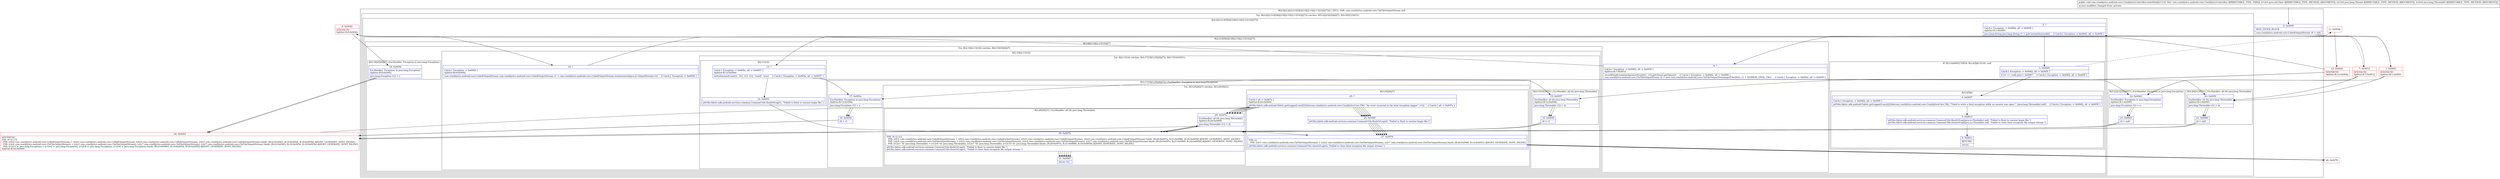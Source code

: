 digraph "CFG forcom.crashlytics.android.core.CrashlyticsController.writeFatal(Ljava\/util\/Date;Ljava\/lang\/Thread;Ljava\/lang\/Throwable;)V" {
subgraph cluster_Region_96814876 {
label = "R(2:0|(2:2|(2:(3:4|5|6)|(3:8|(2:10|(2:13|14))|27)))) | DECL_VAR: com.crashlytics.android.core.ClsFileOutputStream null\l";
node [shape=record,color=blue];
Node_0 [shape=record,label="{0\:\ 0x0000|MTH_ENTER_BLOCK\l|com.crashlytics.android.core.CodedOutputStream r0 = null\l}"];
subgraph cluster_TryCatchRegion_1803219707 {
label = "Try: R(2:2|(2:(3:4|5|6)|(3:8|(2:10|(2:13|14))|27))) catches: R(5:22|23|25|26|27), R(4:20|21|30|31)";
node [shape=record,color=blue];
subgraph cluster_Region_1176517870 {
label = "R(2:2|(2:(3:4|5|6)|(3:8|(2:10|(2:13|14))|27)))";
node [shape=record,color=blue];
Node_2 [shape=record,label="{2\:\ ?|Catch:\{ Exception \-\> 0x0062, all \-\> 0x005f \}\lSplitter:B:1:0x0001\l|java.lang.String java.lang.String r1 = getCurrentSessionId()     \/\/ Catch:\{ Exception \-\> 0x0062, all \-\> 0x005f \}\l}"];
subgraph cluster_Region_695483267 {
label = "R(2:(3:4|5|6)|(3:8|(2:10|(2:13|14))|27))";
node [shape=record,color=blue];
subgraph cluster_IfRegion_251346918 {
label = "IF [B:3:0x0005] THEN: R(3:4|5|6) ELSE: null";
node [shape=record,color=blue];
Node_3 [shape=record,label="{3\:\ 0x0005|Catch:\{ Exception \-\> 0x0062, all \-\> 0x005f \}\l|if (r1 == null) goto L_0x0007     \/\/ Catch:\{ Exception \-\> 0x0062, all \-\> 0x005f \}\l}"];
subgraph cluster_Region_1812967257 {
label = "R(3:4|5|6)";
node [shape=record,color=blue];
Node_4 [shape=record,label="{4\:\ 0x0007|Catch:\{ Exception \-\> 0x0062, all \-\> 0x005f \}\l|p018io.fabric.sdk.android.Fabric.getLogger().mo22224e(com.crashlytics.android.core.CrashlyticsCore.TAG, \"Tried to write a fatal exception while no session was open.\", (java.lang.Throwable) null)     \/\/ Catch:\{ Exception \-\> 0x0062, all \-\> 0x005f \}\l}"];
Node_5 [shape=record,label="{5\:\ 0x0012|p018io.fabric.sdk.android.services.common.CommonUtils.flushOrLog((java.io.Flushable) null, \"Failed to flush to session begin file.\")\lp018io.fabric.sdk.android.services.common.CommonUtils.closeOrLog((java.io.Closeable) null, \"Failed to close fatal exception file output stream.\")\l}"];
Node_6 [shape=record,label="{6\:\ 0x001c|RETURN\l|return\l}"];
}
}
subgraph cluster_Region_2015059512 {
label = "R(3:8|(2:10|(2:13|14))|27)";
node [shape=record,color=blue];
Node_8 [shape=record,label="{8\:\ ?|Catch:\{ Exception \-\> 0x0062, all \-\> 0x005f \}\lSplitter:B:7:0x001d\l|recordFatalExceptionAnswersEvent(r1, r14.getClass().getName())     \/\/ Catch:\{ Exception \-\> 0x0062, all \-\> 0x005f \}\lcom.crashlytics.android.core.ClsFileOutputStream r2 = new com.crashlytics.android.core.ClsFileOutputStream(getFilesDir(), r1 + SESSION_FATAL_TAG)     \/\/ Catch:\{ Exception \-\> 0x0062, all \-\> 0x005f \}\l}"];
subgraph cluster_TryCatchRegion_1846348971 {
label = "Try: R(2:10|(2:13|14)) catches: R(4:19|25|26|27)";
node [shape=record,color=blue];
subgraph cluster_Region_1914386926 {
label = "R(2:10|(2:13|14))";
node [shape=record,color=blue];
Node_10 [shape=record,label="{10\:\ ?|Catch:\{ Exception \-\> 0x005d \}\lSplitter:B:9:0x0042\l|com.crashlytics.android.core.CodedOutputStream com.crashlytics.android.core.CodedOutputStream r1 = com.crashlytics.android.core.CodedOutputStream.newInstance((java.io.OutputStream) r2)     \/\/ Catch:\{ Exception \-\> 0x005d \}\l}"];
subgraph cluster_TryCatchRegion_1390200507 {
label = "Try: R(2:13|14) catches: R(3:17|18|(3:25|26|27)), R(4:15|16|30|31)";
node [shape=record,color=blue];
subgraph cluster_Region_1356022539 {
label = "R(2:13|14)";
node [shape=record,color=blue];
Node_13 [shape=record,label="{13\:\ ?|Catch:\{ Exception \-\> 0x005a, all \-\> 0x0057 \}\lSplitter:B:12:0x004e\l|writeSessionEvent(r1, r12, r13, r14, \"crash\", true)     \/\/ Catch:\{ Exception \-\> 0x005a, all \-\> 0x0057 \}\l}"];
Node_14 [shape=record,label="{14\:\ 0x0051|p018io.fabric.sdk.android.services.common.CommonUtils.flushOrLog(r1, \"Failed to flush to session begin file.\")\l}"];
}
subgraph cluster_Region_1727064345 {
label = "R(3:17|18|(3:25|26|27)) | ExcHandler: Exception (e java.lang.Exception)\l";
node [shape=record,color=blue];
Node_17 [shape=record,label="{17\:\ 0x005a|ExcHandler: Exception (e java.lang.Exception)\lSplitter:B:12:0x004e\l|java.lang.Exception r12 = e\l}"];
Node_18 [shape=record,label="{18\:\ 0x005b|r0 = r1\l}"];
subgraph cluster_TryCatchRegion_1526482752 {
label = "Try: R(3:25|26|27) catches: R(3:29|30|31)";
node [shape=record,color=blue];
subgraph cluster_Region_1048580269 {
label = "R(3:25|26|27)";
node [shape=record,color=blue];
Node_25 [shape=record,label="{25\:\ ?|Catch:\{ all \-\> 0x007a \}\lSplitter:B:24:0x0064\l|p018io.fabric.sdk.android.Fabric.getLogger().mo22224e(com.crashlytics.android.core.CrashlyticsCore.TAG, \"An error occurred in the fatal exception logger\", r12)     \/\/ Catch:\{ all \-\> 0x007a \}\l}"];
Node_26 [shape=record,label="{26\:\ 0x006f|p018io.fabric.sdk.android.services.common.CommonUtils.flushOrLog(r0, \"Failed to flush to session begin file.\")\l}"];
Node_27 [shape=record,label="{27\:\ 0x0074|PHI: r2 \l  PHI: (r2v1 com.crashlytics.android.core.ClsFileOutputStream) = (r2v2 com.crashlytics.android.core.ClsFileOutputStream), (r2v7 com.crashlytics.android.core.ClsFileOutputStream) binds: [B:26:0x006f, B:14:0x0051] A[DONT_GENERATE, DONT_INLINE]\l|p018io.fabric.sdk.android.services.common.CommonUtils.closeOrLog(r2, \"Failed to close fatal exception file output stream.\")\l}"];
}
subgraph cluster_Region_1888208580 {
label = "R(3:29|30|31) | ExcHandler: all (th java.lang.Throwable)\l";
node [shape=record,color=blue];
Node_29 [shape=record,label="{29\:\ 0x007a|ExcHandler: all (th java.lang.Throwable)\lSplitter:B:24:0x0064\l|java.lang.Throwable r12 = th\l}"];
Node_30 [shape=record,label="{30\:\ 0x007b|PHI: r0 r2 r12 \l  PHI: (r0v1 com.crashlytics.android.core.CodedOutputStream) = (r0v2 com.crashlytics.android.core.CodedOutputStream), (r0v0 com.crashlytics.android.core.CodedOutputStream), (r0v4 com.crashlytics.android.core.CodedOutputStream) binds: [B:29:0x007a, B:21:0x0060, B:16:0x0058] A[DONT_GENERATE, DONT_INLINE]\l  PHI: (r2v0 com.crashlytics.android.core.ClsFileOutputStream) = (r2v2 com.crashlytics.android.core.ClsFileOutputStream), (r2v4 com.crashlytics.android.core.ClsFileOutputStream), (r2v7 com.crashlytics.android.core.ClsFileOutputStream) binds: [B:29:0x007a, B:21:0x0060, B:16:0x0058] A[DONT_GENERATE, DONT_INLINE]\l  PHI: (r12v1 'th' java.lang.Throwable) = (r12v4 'th' java.lang.Throwable), (r12v7 'th' java.lang.Throwable), (r12v10 'th' java.lang.Throwable) binds: [B:29:0x007a, B:21:0x0060, B:16:0x0058] A[DONT_GENERATE, DONT_INLINE]\l|p018io.fabric.sdk.android.services.common.CommonUtils.flushOrLog(r0, \"Failed to flush to session begin file.\")\lp018io.fabric.sdk.android.services.common.CommonUtils.closeOrLog(r2, \"Failed to close fatal exception file output stream.\")\l}"];
Node_31 [shape=record,label="{31\:\ 0x0085|throw r12\l}"];
}
}
}
subgraph cluster_Region_1610839340 {
label = "R(4:15|16|30|31) | ExcHandler: all (th java.lang.Throwable)\l";
node [shape=record,color=blue];
Node_15 [shape=record,label="{15\:\ 0x0057|ExcHandler: all (th java.lang.Throwable)\lSplitter:B:12:0x004e\l|java.lang.Throwable r12 = th\l}"];
Node_16 [shape=record,label="{16\:\ 0x0058|r0 = r1\l}"];
Node_30 [shape=record,label="{30\:\ 0x007b|PHI: r0 r2 r12 \l  PHI: (r0v1 com.crashlytics.android.core.CodedOutputStream) = (r0v2 com.crashlytics.android.core.CodedOutputStream), (r0v0 com.crashlytics.android.core.CodedOutputStream), (r0v4 com.crashlytics.android.core.CodedOutputStream) binds: [B:29:0x007a, B:21:0x0060, B:16:0x0058] A[DONT_GENERATE, DONT_INLINE]\l  PHI: (r2v0 com.crashlytics.android.core.ClsFileOutputStream) = (r2v2 com.crashlytics.android.core.ClsFileOutputStream), (r2v4 com.crashlytics.android.core.ClsFileOutputStream), (r2v7 com.crashlytics.android.core.ClsFileOutputStream) binds: [B:29:0x007a, B:21:0x0060, B:16:0x0058] A[DONT_GENERATE, DONT_INLINE]\l  PHI: (r12v1 'th' java.lang.Throwable) = (r12v4 'th' java.lang.Throwable), (r12v7 'th' java.lang.Throwable), (r12v10 'th' java.lang.Throwable) binds: [B:29:0x007a, B:21:0x0060, B:16:0x0058] A[DONT_GENERATE, DONT_INLINE]\l|p018io.fabric.sdk.android.services.common.CommonUtils.flushOrLog(r0, \"Failed to flush to session begin file.\")\lp018io.fabric.sdk.android.services.common.CommonUtils.closeOrLog(r2, \"Failed to close fatal exception file output stream.\")\l}"];
Node_31 [shape=record,label="{31\:\ 0x0085|throw r12\l}"];
}
}
}
subgraph cluster_Region_1171368004 {
label = "R(4:19|25|26|27) | ExcHandler: Exception (e java.lang.Exception)\l";
node [shape=record,color=blue];
Node_19 [shape=record,label="{19\:\ 0x005d|ExcHandler: Exception (e java.lang.Exception)\lSplitter:B:9:0x0042\l|java.lang.Exception r12 = e\l}"];
Node_25 [shape=record,label="{25\:\ ?|Catch:\{ all \-\> 0x007a \}\lSplitter:B:24:0x0064\l|p018io.fabric.sdk.android.Fabric.getLogger().mo22224e(com.crashlytics.android.core.CrashlyticsCore.TAG, \"An error occurred in the fatal exception logger\", r12)     \/\/ Catch:\{ all \-\> 0x007a \}\l}"];
Node_26 [shape=record,label="{26\:\ 0x006f|p018io.fabric.sdk.android.services.common.CommonUtils.flushOrLog(r0, \"Failed to flush to session begin file.\")\l}"];
Node_27 [shape=record,label="{27\:\ 0x0074|PHI: r2 \l  PHI: (r2v1 com.crashlytics.android.core.ClsFileOutputStream) = (r2v2 com.crashlytics.android.core.ClsFileOutputStream), (r2v7 com.crashlytics.android.core.ClsFileOutputStream) binds: [B:26:0x006f, B:14:0x0051] A[DONT_GENERATE, DONT_INLINE]\l|p018io.fabric.sdk.android.services.common.CommonUtils.closeOrLog(r2, \"Failed to close fatal exception file output stream.\")\l}"];
}
}
Node_27 [shape=record,label="{27\:\ 0x0074|PHI: r2 \l  PHI: (r2v1 com.crashlytics.android.core.ClsFileOutputStream) = (r2v2 com.crashlytics.android.core.ClsFileOutputStream), (r2v7 com.crashlytics.android.core.ClsFileOutputStream) binds: [B:26:0x006f, B:14:0x0051] A[DONT_GENERATE, DONT_INLINE]\l|p018io.fabric.sdk.android.services.common.CommonUtils.closeOrLog(r2, \"Failed to close fatal exception file output stream.\")\l}"];
}
}
}
subgraph cluster_Region_1799547868 {
label = "R(5:22|23|25|26|27) | ExcHandler: Exception (e java.lang.Exception)\l";
node [shape=record,color=blue];
Node_22 [shape=record,label="{22\:\ 0x0062|ExcHandler: Exception (e java.lang.Exception)\lSplitter:B:1:0x0001\l|java.lang.Exception r12 = e\l}"];
Node_23 [shape=record,label="{23\:\ 0x0063|r2 = null\l}"];
Node_25 [shape=record,label="{25\:\ ?|Catch:\{ all \-\> 0x007a \}\lSplitter:B:24:0x0064\l|p018io.fabric.sdk.android.Fabric.getLogger().mo22224e(com.crashlytics.android.core.CrashlyticsCore.TAG, \"An error occurred in the fatal exception logger\", r12)     \/\/ Catch:\{ all \-\> 0x007a \}\l}"];
Node_26 [shape=record,label="{26\:\ 0x006f|p018io.fabric.sdk.android.services.common.CommonUtils.flushOrLog(r0, \"Failed to flush to session begin file.\")\l}"];
Node_27 [shape=record,label="{27\:\ 0x0074|PHI: r2 \l  PHI: (r2v1 com.crashlytics.android.core.ClsFileOutputStream) = (r2v2 com.crashlytics.android.core.ClsFileOutputStream), (r2v7 com.crashlytics.android.core.ClsFileOutputStream) binds: [B:26:0x006f, B:14:0x0051] A[DONT_GENERATE, DONT_INLINE]\l|p018io.fabric.sdk.android.services.common.CommonUtils.closeOrLog(r2, \"Failed to close fatal exception file output stream.\")\l}"];
}
subgraph cluster_Region_1608094318 {
label = "R(4:20|21|30|31) | ExcHandler: all (th java.lang.Throwable)\l";
node [shape=record,color=blue];
Node_20 [shape=record,label="{20\:\ 0x005f|ExcHandler: all (th java.lang.Throwable)\lSplitter:B:1:0x0001\l|java.lang.Throwable r12 = th\l}"];
Node_21 [shape=record,label="{21\:\ 0x0060|r2 = null\l}"];
Node_30 [shape=record,label="{30\:\ 0x007b|PHI: r0 r2 r12 \l  PHI: (r0v1 com.crashlytics.android.core.CodedOutputStream) = (r0v2 com.crashlytics.android.core.CodedOutputStream), (r0v0 com.crashlytics.android.core.CodedOutputStream), (r0v4 com.crashlytics.android.core.CodedOutputStream) binds: [B:29:0x007a, B:21:0x0060, B:16:0x0058] A[DONT_GENERATE, DONT_INLINE]\l  PHI: (r2v0 com.crashlytics.android.core.ClsFileOutputStream) = (r2v2 com.crashlytics.android.core.ClsFileOutputStream), (r2v4 com.crashlytics.android.core.ClsFileOutputStream), (r2v7 com.crashlytics.android.core.ClsFileOutputStream) binds: [B:29:0x007a, B:21:0x0060, B:16:0x0058] A[DONT_GENERATE, DONT_INLINE]\l  PHI: (r12v1 'th' java.lang.Throwable) = (r12v4 'th' java.lang.Throwable), (r12v7 'th' java.lang.Throwable), (r12v10 'th' java.lang.Throwable) binds: [B:29:0x007a, B:21:0x0060, B:16:0x0058] A[DONT_GENERATE, DONT_INLINE]\l|p018io.fabric.sdk.android.services.common.CommonUtils.flushOrLog(r0, \"Failed to flush to session begin file.\")\lp018io.fabric.sdk.android.services.common.CommonUtils.closeOrLog(r2, \"Failed to close fatal exception file output stream.\")\l}"];
Node_31 [shape=record,label="{31\:\ 0x0085|throw r12\l}"];
}
}
}
subgraph cluster_Region_1799547868 {
label = "R(5:22|23|25|26|27) | ExcHandler: Exception (e java.lang.Exception)\l";
node [shape=record,color=blue];
Node_22 [shape=record,label="{22\:\ 0x0062|ExcHandler: Exception (e java.lang.Exception)\lSplitter:B:1:0x0001\l|java.lang.Exception r12 = e\l}"];
Node_23 [shape=record,label="{23\:\ 0x0063|r2 = null\l}"];
Node_25 [shape=record,label="{25\:\ ?|Catch:\{ all \-\> 0x007a \}\lSplitter:B:24:0x0064\l|p018io.fabric.sdk.android.Fabric.getLogger().mo22224e(com.crashlytics.android.core.CrashlyticsCore.TAG, \"An error occurred in the fatal exception logger\", r12)     \/\/ Catch:\{ all \-\> 0x007a \}\l}"];
Node_26 [shape=record,label="{26\:\ 0x006f|p018io.fabric.sdk.android.services.common.CommonUtils.flushOrLog(r0, \"Failed to flush to session begin file.\")\l}"];
Node_27 [shape=record,label="{27\:\ 0x0074|PHI: r2 \l  PHI: (r2v1 com.crashlytics.android.core.ClsFileOutputStream) = (r2v2 com.crashlytics.android.core.ClsFileOutputStream), (r2v7 com.crashlytics.android.core.ClsFileOutputStream) binds: [B:26:0x006f, B:14:0x0051] A[DONT_GENERATE, DONT_INLINE]\l|p018io.fabric.sdk.android.services.common.CommonUtils.closeOrLog(r2, \"Failed to close fatal exception file output stream.\")\l}"];
}
subgraph cluster_Region_1608094318 {
label = "R(4:20|21|30|31) | ExcHandler: all (th java.lang.Throwable)\l";
node [shape=record,color=blue];
Node_20 [shape=record,label="{20\:\ 0x005f|ExcHandler: all (th java.lang.Throwable)\lSplitter:B:1:0x0001\l|java.lang.Throwable r12 = th\l}"];
Node_21 [shape=record,label="{21\:\ 0x0060|r2 = null\l}"];
Node_30 [shape=record,label="{30\:\ 0x007b|PHI: r0 r2 r12 \l  PHI: (r0v1 com.crashlytics.android.core.CodedOutputStream) = (r0v2 com.crashlytics.android.core.CodedOutputStream), (r0v0 com.crashlytics.android.core.CodedOutputStream), (r0v4 com.crashlytics.android.core.CodedOutputStream) binds: [B:29:0x007a, B:21:0x0060, B:16:0x0058] A[DONT_GENERATE, DONT_INLINE]\l  PHI: (r2v0 com.crashlytics.android.core.ClsFileOutputStream) = (r2v2 com.crashlytics.android.core.ClsFileOutputStream), (r2v4 com.crashlytics.android.core.ClsFileOutputStream), (r2v7 com.crashlytics.android.core.ClsFileOutputStream) binds: [B:29:0x007a, B:21:0x0060, B:16:0x0058] A[DONT_GENERATE, DONT_INLINE]\l  PHI: (r12v1 'th' java.lang.Throwable) = (r12v4 'th' java.lang.Throwable), (r12v7 'th' java.lang.Throwable), (r12v10 'th' java.lang.Throwable) binds: [B:29:0x007a, B:21:0x0060, B:16:0x0058] A[DONT_GENERATE, DONT_INLINE]\l|p018io.fabric.sdk.android.services.common.CommonUtils.flushOrLog(r0, \"Failed to flush to session begin file.\")\lp018io.fabric.sdk.android.services.common.CommonUtils.closeOrLog(r2, \"Failed to close fatal exception file output stream.\")\l}"];
Node_31 [shape=record,label="{31\:\ 0x0085|throw r12\l}"];
}
subgraph cluster_Region_1171368004 {
label = "R(4:19|25|26|27) | ExcHandler: Exception (e java.lang.Exception)\l";
node [shape=record,color=blue];
Node_19 [shape=record,label="{19\:\ 0x005d|ExcHandler: Exception (e java.lang.Exception)\lSplitter:B:9:0x0042\l|java.lang.Exception r12 = e\l}"];
Node_25 [shape=record,label="{25\:\ ?|Catch:\{ all \-\> 0x007a \}\lSplitter:B:24:0x0064\l|p018io.fabric.sdk.android.Fabric.getLogger().mo22224e(com.crashlytics.android.core.CrashlyticsCore.TAG, \"An error occurred in the fatal exception logger\", r12)     \/\/ Catch:\{ all \-\> 0x007a \}\l}"];
Node_26 [shape=record,label="{26\:\ 0x006f|p018io.fabric.sdk.android.services.common.CommonUtils.flushOrLog(r0, \"Failed to flush to session begin file.\")\l}"];
Node_27 [shape=record,label="{27\:\ 0x0074|PHI: r2 \l  PHI: (r2v1 com.crashlytics.android.core.ClsFileOutputStream) = (r2v2 com.crashlytics.android.core.ClsFileOutputStream), (r2v7 com.crashlytics.android.core.ClsFileOutputStream) binds: [B:26:0x006f, B:14:0x0051] A[DONT_GENERATE, DONT_INLINE]\l|p018io.fabric.sdk.android.services.common.CommonUtils.closeOrLog(r2, \"Failed to close fatal exception file output stream.\")\l}"];
}
subgraph cluster_Region_1888208580 {
label = "R(3:29|30|31) | ExcHandler: all (th java.lang.Throwable)\l";
node [shape=record,color=blue];
Node_29 [shape=record,label="{29\:\ 0x007a|ExcHandler: all (th java.lang.Throwable)\lSplitter:B:24:0x0064\l|java.lang.Throwable r12 = th\l}"];
Node_30 [shape=record,label="{30\:\ 0x007b|PHI: r0 r2 r12 \l  PHI: (r0v1 com.crashlytics.android.core.CodedOutputStream) = (r0v2 com.crashlytics.android.core.CodedOutputStream), (r0v0 com.crashlytics.android.core.CodedOutputStream), (r0v4 com.crashlytics.android.core.CodedOutputStream) binds: [B:29:0x007a, B:21:0x0060, B:16:0x0058] A[DONT_GENERATE, DONT_INLINE]\l  PHI: (r2v0 com.crashlytics.android.core.ClsFileOutputStream) = (r2v2 com.crashlytics.android.core.ClsFileOutputStream), (r2v4 com.crashlytics.android.core.ClsFileOutputStream), (r2v7 com.crashlytics.android.core.ClsFileOutputStream) binds: [B:29:0x007a, B:21:0x0060, B:16:0x0058] A[DONT_GENERATE, DONT_INLINE]\l  PHI: (r12v1 'th' java.lang.Throwable) = (r12v4 'th' java.lang.Throwable), (r12v7 'th' java.lang.Throwable), (r12v10 'th' java.lang.Throwable) binds: [B:29:0x007a, B:21:0x0060, B:16:0x0058] A[DONT_GENERATE, DONT_INLINE]\l|p018io.fabric.sdk.android.services.common.CommonUtils.flushOrLog(r0, \"Failed to flush to session begin file.\")\lp018io.fabric.sdk.android.services.common.CommonUtils.closeOrLog(r2, \"Failed to close fatal exception file output stream.\")\l}"];
Node_31 [shape=record,label="{31\:\ 0x0085|throw r12\l}"];
}
subgraph cluster_Region_1727064345 {
label = "R(3:17|18|(3:25|26|27)) | ExcHandler: Exception (e java.lang.Exception)\l";
node [shape=record,color=blue];
Node_17 [shape=record,label="{17\:\ 0x005a|ExcHandler: Exception (e java.lang.Exception)\lSplitter:B:12:0x004e\l|java.lang.Exception r12 = e\l}"];
Node_18 [shape=record,label="{18\:\ 0x005b|r0 = r1\l}"];
subgraph cluster_TryCatchRegion_1526482752 {
label = "Try: R(3:25|26|27) catches: R(3:29|30|31)";
node [shape=record,color=blue];
subgraph cluster_Region_1048580269 {
label = "R(3:25|26|27)";
node [shape=record,color=blue];
Node_25 [shape=record,label="{25\:\ ?|Catch:\{ all \-\> 0x007a \}\lSplitter:B:24:0x0064\l|p018io.fabric.sdk.android.Fabric.getLogger().mo22224e(com.crashlytics.android.core.CrashlyticsCore.TAG, \"An error occurred in the fatal exception logger\", r12)     \/\/ Catch:\{ all \-\> 0x007a \}\l}"];
Node_26 [shape=record,label="{26\:\ 0x006f|p018io.fabric.sdk.android.services.common.CommonUtils.flushOrLog(r0, \"Failed to flush to session begin file.\")\l}"];
Node_27 [shape=record,label="{27\:\ 0x0074|PHI: r2 \l  PHI: (r2v1 com.crashlytics.android.core.ClsFileOutputStream) = (r2v2 com.crashlytics.android.core.ClsFileOutputStream), (r2v7 com.crashlytics.android.core.ClsFileOutputStream) binds: [B:26:0x006f, B:14:0x0051] A[DONT_GENERATE, DONT_INLINE]\l|p018io.fabric.sdk.android.services.common.CommonUtils.closeOrLog(r2, \"Failed to close fatal exception file output stream.\")\l}"];
}
subgraph cluster_Region_1888208580 {
label = "R(3:29|30|31) | ExcHandler: all (th java.lang.Throwable)\l";
node [shape=record,color=blue];
Node_29 [shape=record,label="{29\:\ 0x007a|ExcHandler: all (th java.lang.Throwable)\lSplitter:B:24:0x0064\l|java.lang.Throwable r12 = th\l}"];
Node_30 [shape=record,label="{30\:\ 0x007b|PHI: r0 r2 r12 \l  PHI: (r0v1 com.crashlytics.android.core.CodedOutputStream) = (r0v2 com.crashlytics.android.core.CodedOutputStream), (r0v0 com.crashlytics.android.core.CodedOutputStream), (r0v4 com.crashlytics.android.core.CodedOutputStream) binds: [B:29:0x007a, B:21:0x0060, B:16:0x0058] A[DONT_GENERATE, DONT_INLINE]\l  PHI: (r2v0 com.crashlytics.android.core.ClsFileOutputStream) = (r2v2 com.crashlytics.android.core.ClsFileOutputStream), (r2v4 com.crashlytics.android.core.ClsFileOutputStream), (r2v7 com.crashlytics.android.core.ClsFileOutputStream) binds: [B:29:0x007a, B:21:0x0060, B:16:0x0058] A[DONT_GENERATE, DONT_INLINE]\l  PHI: (r12v1 'th' java.lang.Throwable) = (r12v4 'th' java.lang.Throwable), (r12v7 'th' java.lang.Throwable), (r12v10 'th' java.lang.Throwable) binds: [B:29:0x007a, B:21:0x0060, B:16:0x0058] A[DONT_GENERATE, DONT_INLINE]\l|p018io.fabric.sdk.android.services.common.CommonUtils.flushOrLog(r0, \"Failed to flush to session begin file.\")\lp018io.fabric.sdk.android.services.common.CommonUtils.closeOrLog(r2, \"Failed to close fatal exception file output stream.\")\l}"];
Node_31 [shape=record,label="{31\:\ 0x0085|throw r12\l}"];
}
}
}
subgraph cluster_Region_1610839340 {
label = "R(4:15|16|30|31) | ExcHandler: all (th java.lang.Throwable)\l";
node [shape=record,color=blue];
Node_15 [shape=record,label="{15\:\ 0x0057|ExcHandler: all (th java.lang.Throwable)\lSplitter:B:12:0x004e\l|java.lang.Throwable r12 = th\l}"];
Node_16 [shape=record,label="{16\:\ 0x0058|r0 = r1\l}"];
Node_30 [shape=record,label="{30\:\ 0x007b|PHI: r0 r2 r12 \l  PHI: (r0v1 com.crashlytics.android.core.CodedOutputStream) = (r0v2 com.crashlytics.android.core.CodedOutputStream), (r0v0 com.crashlytics.android.core.CodedOutputStream), (r0v4 com.crashlytics.android.core.CodedOutputStream) binds: [B:29:0x007a, B:21:0x0060, B:16:0x0058] A[DONT_GENERATE, DONT_INLINE]\l  PHI: (r2v0 com.crashlytics.android.core.ClsFileOutputStream) = (r2v2 com.crashlytics.android.core.ClsFileOutputStream), (r2v4 com.crashlytics.android.core.ClsFileOutputStream), (r2v7 com.crashlytics.android.core.ClsFileOutputStream) binds: [B:29:0x007a, B:21:0x0060, B:16:0x0058] A[DONT_GENERATE, DONT_INLINE]\l  PHI: (r12v1 'th' java.lang.Throwable) = (r12v4 'th' java.lang.Throwable), (r12v7 'th' java.lang.Throwable), (r12v10 'th' java.lang.Throwable) binds: [B:29:0x007a, B:21:0x0060, B:16:0x0058] A[DONT_GENERATE, DONT_INLINE]\l|p018io.fabric.sdk.android.services.common.CommonUtils.flushOrLog(r0, \"Failed to flush to session begin file.\")\lp018io.fabric.sdk.android.services.common.CommonUtils.closeOrLog(r2, \"Failed to close fatal exception file output stream.\")\l}"];
Node_31 [shape=record,label="{31\:\ 0x0085|throw r12\l}"];
}
Node_1 [shape=record,color=red,label="{1\:\ 0x0001|SYNTHETIC\lSplitter:B:1:0x0001\l}"];
Node_7 [shape=record,color=red,label="{7\:\ 0x001d|SYNTHETIC\lSplitter:B:7:0x001d\l}"];
Node_9 [shape=record,color=red,label="{9\:\ 0x0042|SYNTHETIC\lSplitter:B:9:0x0042\l}"];
Node_11 [shape=record,color=red,label="{11\:\ 0x0046}"];
Node_12 [shape=record,color=red,label="{12\:\ 0x004e|SYNTHETIC\lSplitter:B:12:0x004e\l}"];
Node_24 [shape=record,color=red,label="{24\:\ 0x0064|SYNTHETIC\lPHI: r0 r2 r12 \l  PHI: (r0v2 com.crashlytics.android.core.CodedOutputStream) = (r0v0 com.crashlytics.android.core.CodedOutputStream), (r0v0 com.crashlytics.android.core.CodedOutputStream), (r0v3 com.crashlytics.android.core.CodedOutputStream) binds: [B:23:0x0063, B:19:0x005d, B:18:0x005b] A[DONT_GENERATE, DONT_INLINE]\l  PHI: (r2v2 com.crashlytics.android.core.ClsFileOutputStream) = (r2v3 com.crashlytics.android.core.ClsFileOutputStream), (r2v7 com.crashlytics.android.core.ClsFileOutputStream), (r2v7 com.crashlytics.android.core.ClsFileOutputStream) binds: [B:23:0x0063, B:19:0x005d, B:18:0x005b] A[DONT_GENERATE, DONT_INLINE]\l  PHI: (r12v3 'e' java.lang.Exception) = (r12v6 'e' java.lang.Exception), (r12v8 'e' java.lang.Exception), (r12v9 'e' java.lang.Exception) binds: [B:23:0x0063, B:19:0x005d, B:18:0x005b] A[DONT_GENERATE, DONT_INLINE]\lSplitter:B:24:0x0064\l}"];
Node_28 [shape=record,color=red,label="{28\:\ 0x0079}"];
MethodNode[shape=record,label="{public void com.crashlytics.android.core.CrashlyticsController.writeFatal((r11v0 'this' com.crashlytics.android.core.CrashlyticsController A[IMMUTABLE_TYPE, THIS]), (r12v0 java.util.Date A[IMMUTABLE_TYPE, METHOD_ARGUMENT]), (r13v0 java.lang.Thread A[IMMUTABLE_TYPE, METHOD_ARGUMENT]), (r14v0 java.lang.Throwable A[IMMUTABLE_TYPE, METHOD_ARGUMENT]))  | access modifiers changed from: private\l}"];
MethodNode -> Node_0;
Node_0 -> Node_1;
Node_2 -> Node_3;
Node_3 -> Node_4;
Node_3 -> Node_7[style=dashed];
Node_4 -> Node_5;
Node_5 -> Node_6;
Node_8 -> Node_9;
Node_8 -> Node_22;
Node_8 -> Node_20;
Node_10 -> Node_11;
Node_13 -> Node_14;
Node_13 -> Node_17;
Node_13 -> Node_15;
Node_14 -> Node_27;
Node_17 -> Node_18;
Node_18 -> Node_24;
Node_25 -> Node_26;
Node_25 -> Node_29;
Node_26 -> Node_27;
Node_27 -> Node_28;
Node_29 -> Node_30;
Node_30 -> Node_31;
Node_15 -> Node_16;
Node_16 -> Node_30;
Node_30 -> Node_31;
Node_19 -> Node_24;
Node_25 -> Node_26;
Node_25 -> Node_29;
Node_26 -> Node_27;
Node_27 -> Node_28;
Node_27 -> Node_28;
Node_22 -> Node_23;
Node_23 -> Node_24;
Node_25 -> Node_26;
Node_25 -> Node_29;
Node_26 -> Node_27;
Node_27 -> Node_28;
Node_20 -> Node_21;
Node_21 -> Node_30;
Node_30 -> Node_31;
Node_22 -> Node_23;
Node_23 -> Node_24;
Node_25 -> Node_26;
Node_25 -> Node_29;
Node_26 -> Node_27;
Node_27 -> Node_28;
Node_20 -> Node_21;
Node_21 -> Node_30;
Node_30 -> Node_31;
Node_19 -> Node_24;
Node_25 -> Node_26;
Node_25 -> Node_29;
Node_26 -> Node_27;
Node_27 -> Node_28;
Node_29 -> Node_30;
Node_30 -> Node_31;
Node_17 -> Node_18;
Node_18 -> Node_24;
Node_25 -> Node_26;
Node_25 -> Node_29;
Node_26 -> Node_27;
Node_27 -> Node_28;
Node_29 -> Node_30;
Node_30 -> Node_31;
Node_15 -> Node_16;
Node_16 -> Node_30;
Node_30 -> Node_31;
Node_1 -> Node_2;
Node_1 -> Node_22;
Node_1 -> Node_20;
Node_7 -> Node_8;
Node_7 -> Node_22;
Node_7 -> Node_20;
Node_9 -> Node_10;
Node_9 -> Node_19;
Node_11 -> Node_12;
Node_12 -> Node_13;
Node_12 -> Node_17;
Node_12 -> Node_15;
Node_24 -> Node_25;
Node_24 -> Node_29;
}


